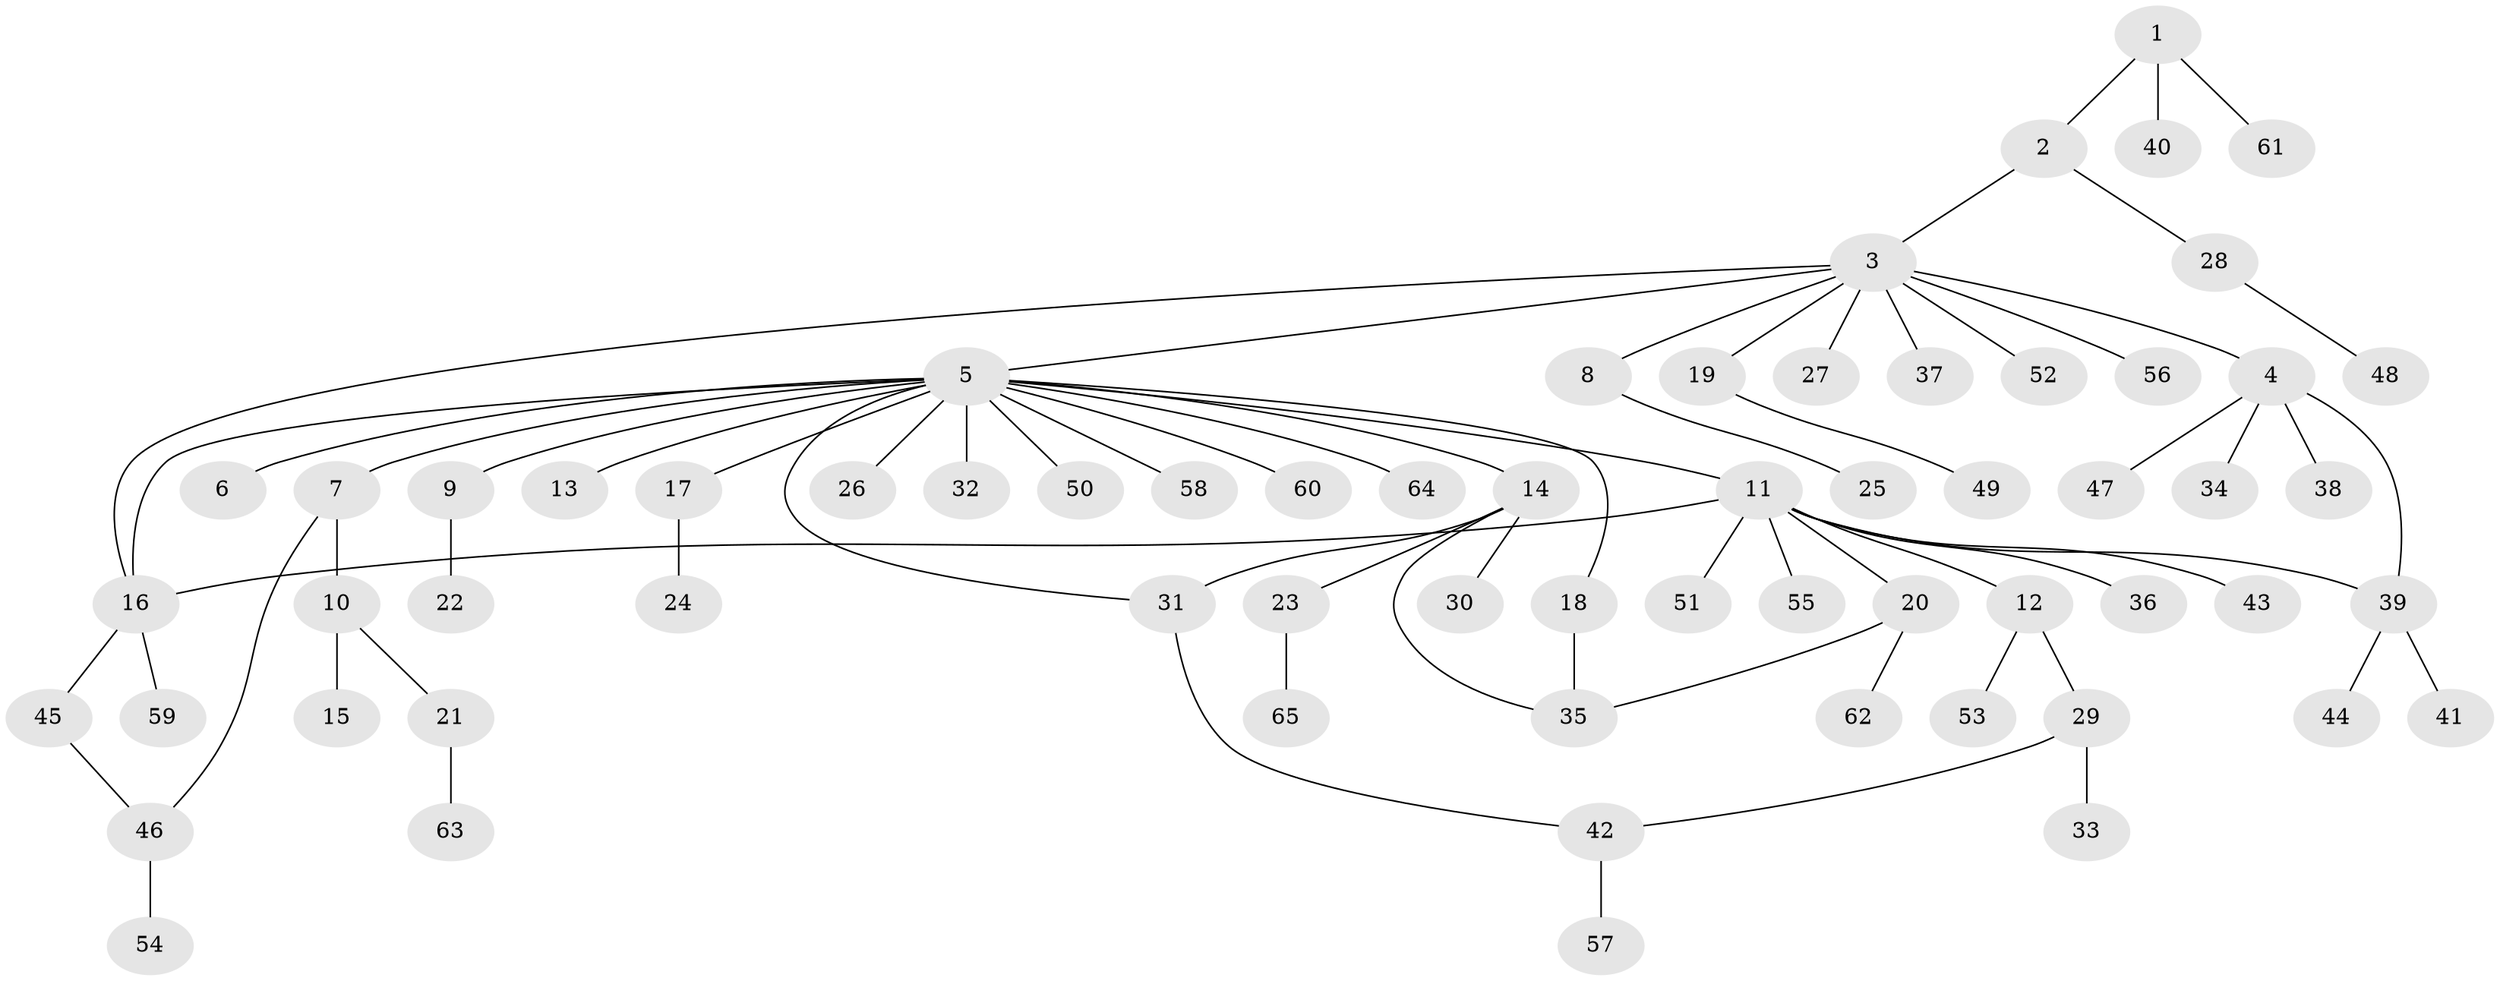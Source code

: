 // Generated by graph-tools (version 1.1) at 2025/14/03/09/25 04:14:37]
// undirected, 65 vertices, 72 edges
graph export_dot {
graph [start="1"]
  node [color=gray90,style=filled];
  1;
  2;
  3;
  4;
  5;
  6;
  7;
  8;
  9;
  10;
  11;
  12;
  13;
  14;
  15;
  16;
  17;
  18;
  19;
  20;
  21;
  22;
  23;
  24;
  25;
  26;
  27;
  28;
  29;
  30;
  31;
  32;
  33;
  34;
  35;
  36;
  37;
  38;
  39;
  40;
  41;
  42;
  43;
  44;
  45;
  46;
  47;
  48;
  49;
  50;
  51;
  52;
  53;
  54;
  55;
  56;
  57;
  58;
  59;
  60;
  61;
  62;
  63;
  64;
  65;
  1 -- 2;
  1 -- 40;
  1 -- 61;
  2 -- 3;
  2 -- 28;
  3 -- 4;
  3 -- 5;
  3 -- 8;
  3 -- 16;
  3 -- 19;
  3 -- 27;
  3 -- 37;
  3 -- 52;
  3 -- 56;
  4 -- 34;
  4 -- 38;
  4 -- 39;
  4 -- 47;
  5 -- 6;
  5 -- 7;
  5 -- 9;
  5 -- 11;
  5 -- 13;
  5 -- 14;
  5 -- 16;
  5 -- 17;
  5 -- 18;
  5 -- 26;
  5 -- 31;
  5 -- 32;
  5 -- 50;
  5 -- 58;
  5 -- 60;
  5 -- 64;
  7 -- 10;
  7 -- 46;
  8 -- 25;
  9 -- 22;
  10 -- 15;
  10 -- 21;
  11 -- 12;
  11 -- 16;
  11 -- 20;
  11 -- 36;
  11 -- 39;
  11 -- 43;
  11 -- 51;
  11 -- 55;
  12 -- 29;
  12 -- 53;
  14 -- 23;
  14 -- 30;
  14 -- 31;
  14 -- 35;
  16 -- 45;
  16 -- 59;
  17 -- 24;
  18 -- 35;
  19 -- 49;
  20 -- 35;
  20 -- 62;
  21 -- 63;
  23 -- 65;
  28 -- 48;
  29 -- 33;
  29 -- 42;
  31 -- 42;
  39 -- 41;
  39 -- 44;
  42 -- 57;
  45 -- 46;
  46 -- 54;
}
